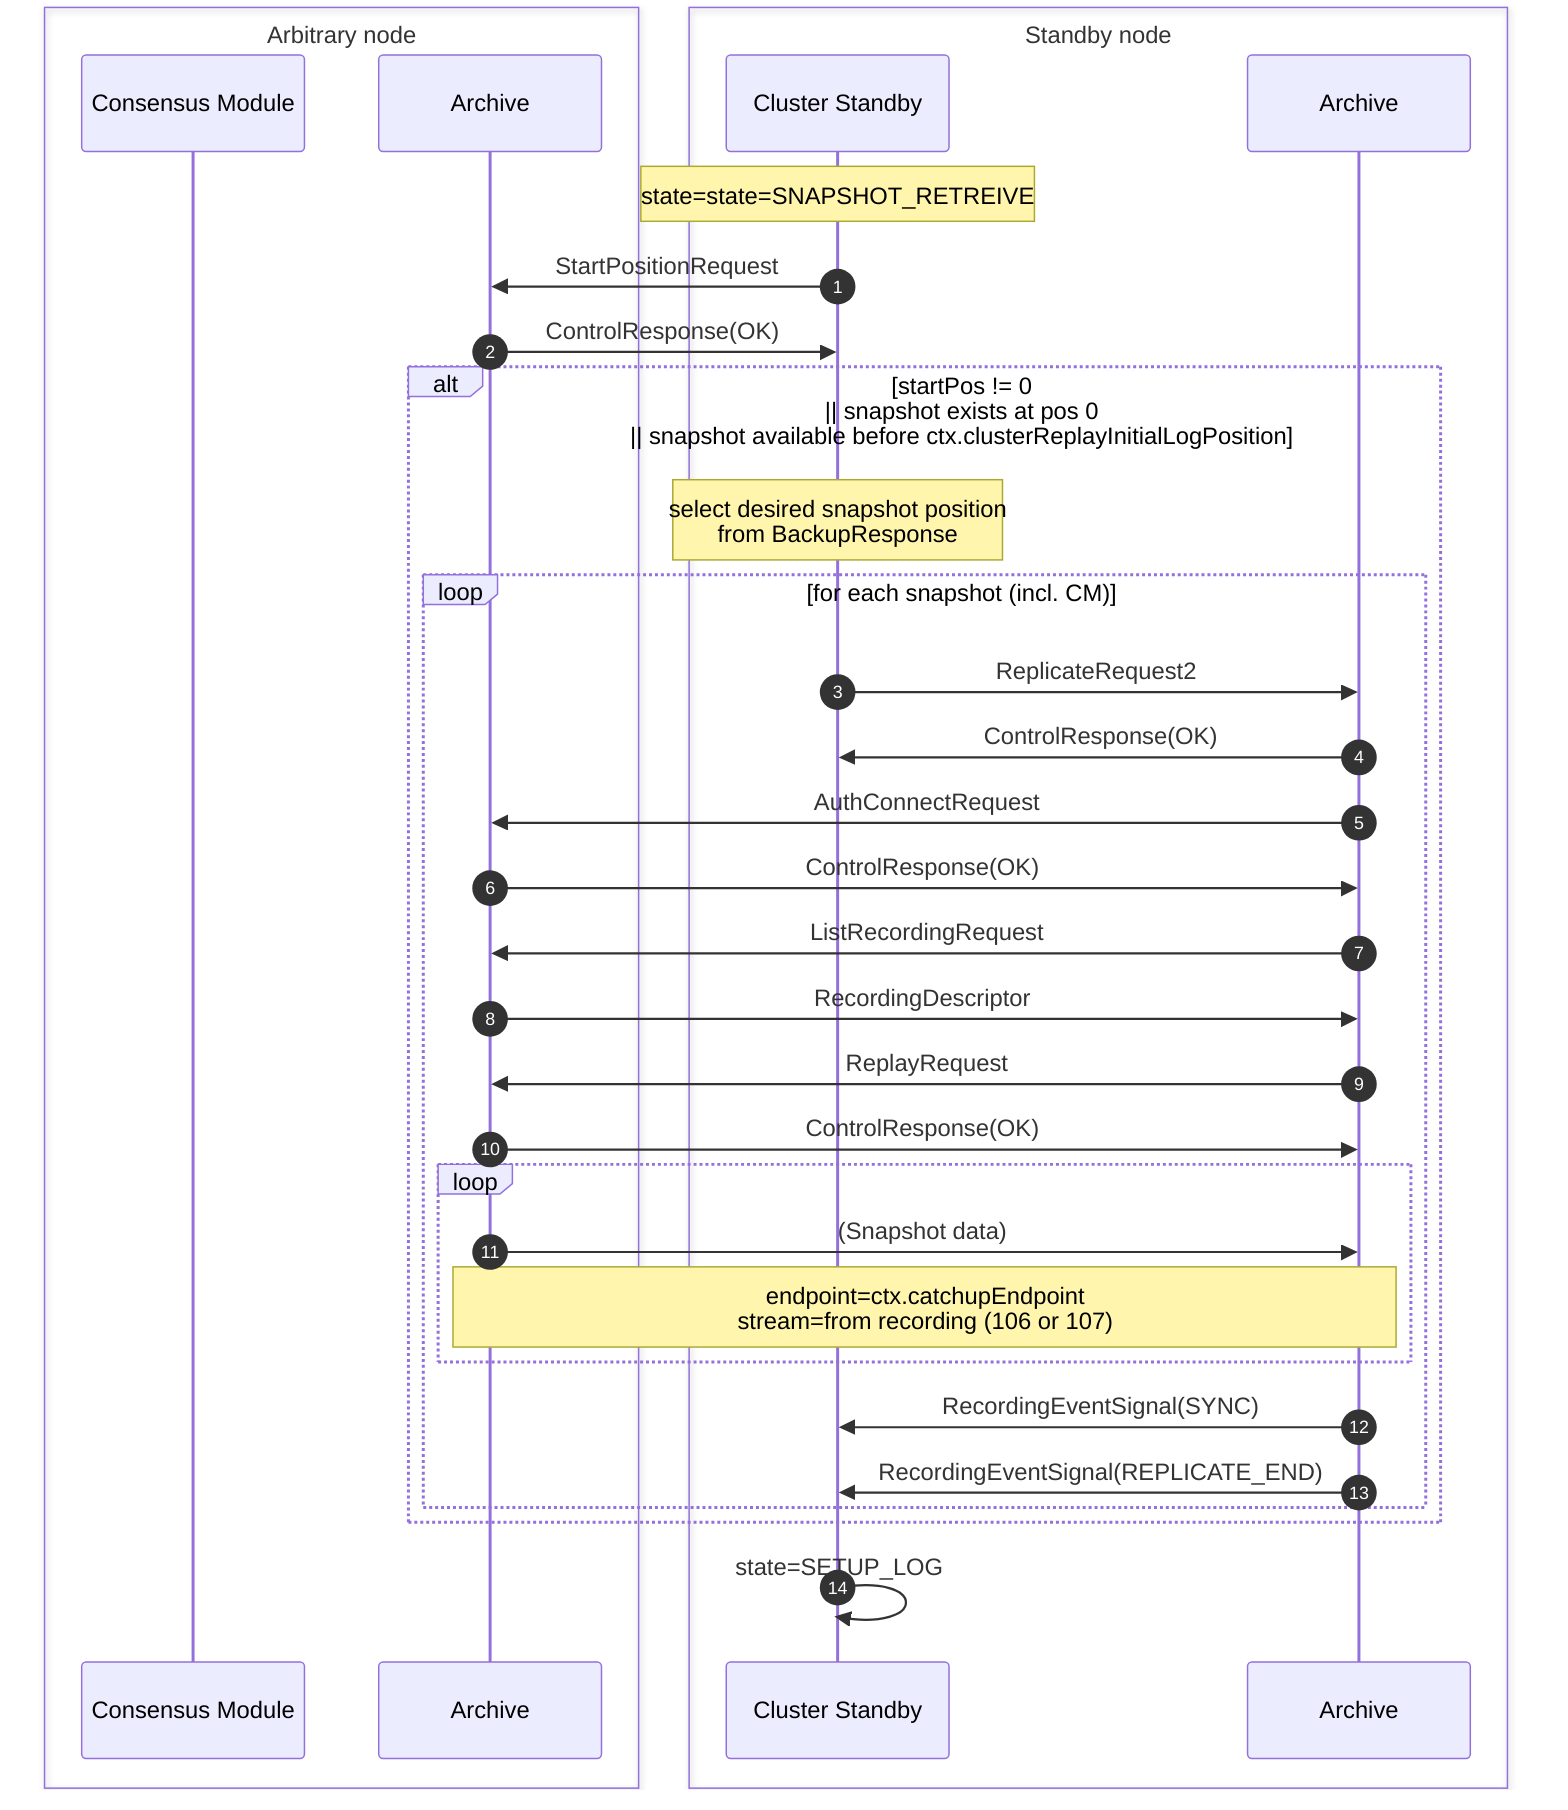 sequenceDiagram
    autonumber
    box Arbitrary node
        participant arb_cm as Consensus Module
        participant arb_archive as Archive
    end

    box Standby node
        participant standby_standby as Cluster Standby
        participant standby_archive as Archive
    end
    note over standby_standby: state=state=SNAPSHOT_RETREIVE

    standby_standby ->> arb_archive: StartPositionRequest
    arb_archive ->> standby_standby: ControlResponse(OK)

    alt startPos != 0<br/>|| snapshot exists at pos 0<br/>|| snapshot available before ctx.clusterReplayInitialLogPosition
        note over standby_standby: select desired snapshot position<br/>from BackupResponse

        loop for each snapshot (incl. CM)
            standby_standby ->> standby_archive: ReplicateRequest2
            standby_archive ->> standby_standby: ControlResponse(OK)
            standby_archive ->> arb_archive: AuthConnectRequest
            arb_archive ->> standby_archive: ControlResponse(OK)
            standby_archive ->> arb_archive: ListRecordingRequest
            arb_archive ->> standby_archive: RecordingDescriptor
            standby_archive ->> arb_archive: ReplayRequest
            arb_archive ->> standby_archive: ControlResponse(OK)

            loop
                arb_archive ->> standby_archive: (Snapshot data)
                note over arb_archive, standby_archive: endpoint=ctx.catchupEndpoint<br/>stream=from recording (106 or 107)
            end

            standby_archive ->> standby_standby: RecordingEventSignal(SYNC)
            standby_archive ->> standby_standby: RecordingEventSignal(REPLICATE_END)
        end
    end

    standby_standby ->> standby_standby: state=SETUP_LOG